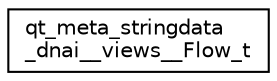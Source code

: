 digraph "Graphical Class Hierarchy"
{
  edge [fontname="Helvetica",fontsize="10",labelfontname="Helvetica",labelfontsize="10"];
  node [fontname="Helvetica",fontsize="10",shape=record];
  rankdir="LR";
  Node1 [label="qt_meta_stringdata\l_dnai__views__Flow_t",height=0.2,width=0.4,color="black", fillcolor="white", style="filled",URL="$structqt__meta__stringdata__dnai____views_____flow__t.html"];
}
